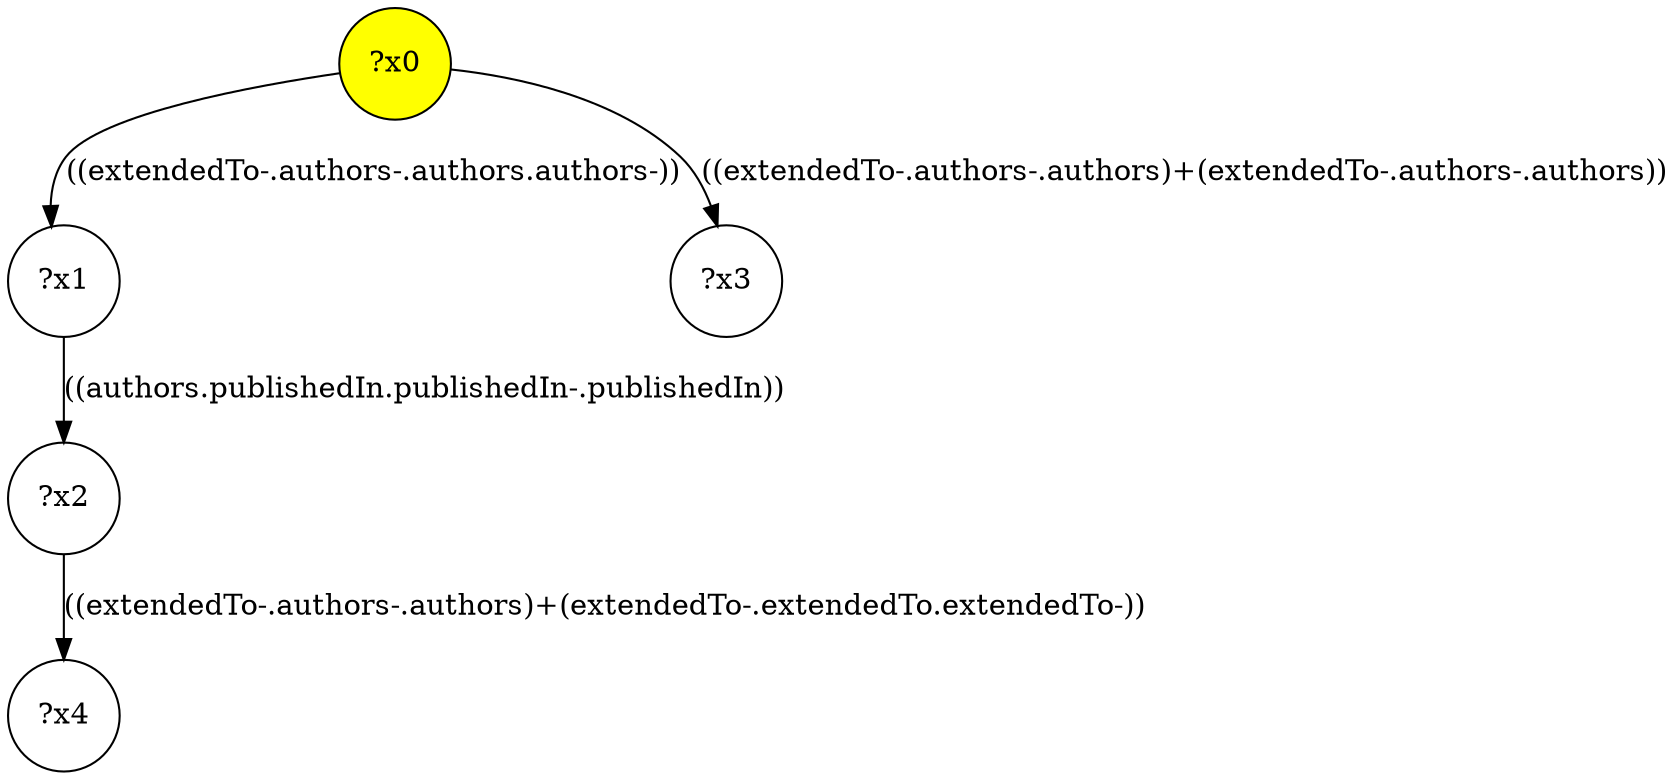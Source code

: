 digraph g {
	x0 [fillcolor="yellow", style="filled," shape=circle, label="?x0"];
	x1 [shape=circle, label="?x1"];
	x0 -> x1 [label="((extendedTo-.authors-.authors.authors-))"];
	x2 [shape=circle, label="?x2"];
	x1 -> x2 [label="((authors.publishedIn.publishedIn-.publishedIn))"];
	x3 [shape=circle, label="?x3"];
	x0 -> x3 [label="((extendedTo-.authors-.authors)+(extendedTo-.authors-.authors))"];
	x4 [shape=circle, label="?x4"];
	x2 -> x4 [label="((extendedTo-.authors-.authors)+(extendedTo-.extendedTo.extendedTo-))"];
}
